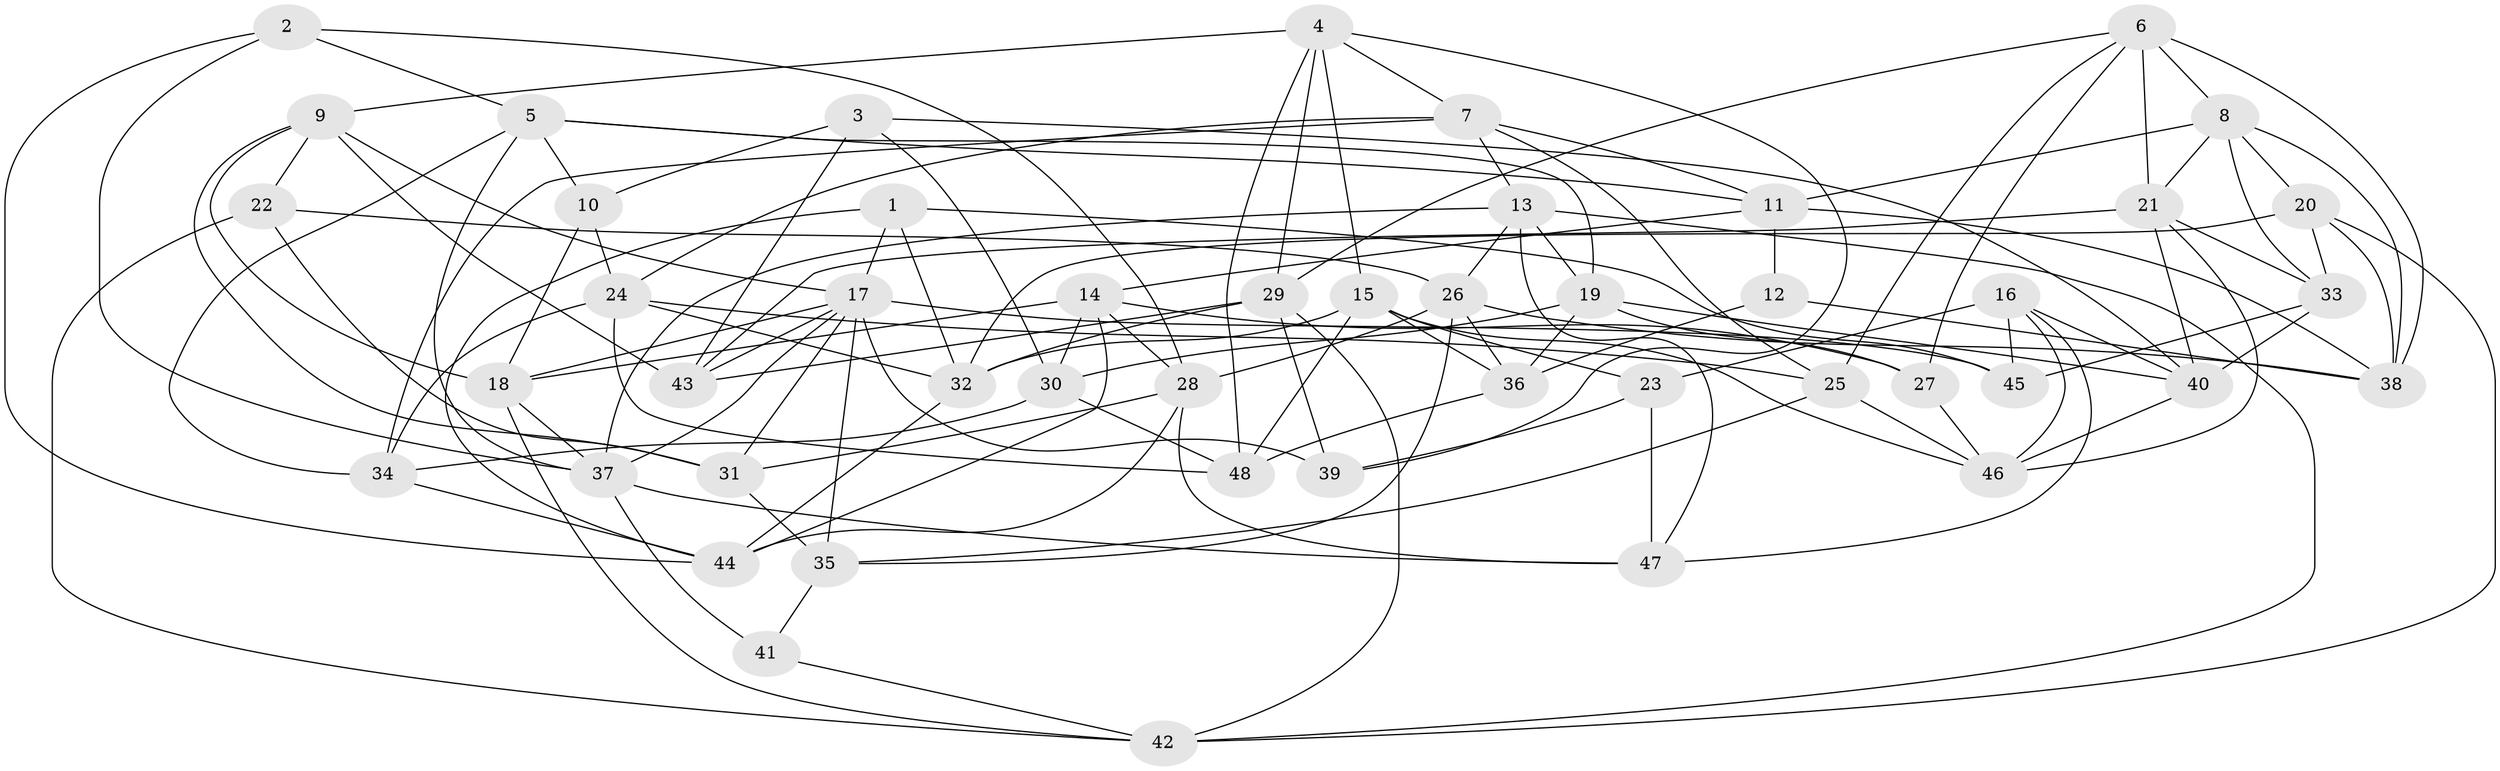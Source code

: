 // original degree distribution, {4: 1.0}
// Generated by graph-tools (version 1.1) at 2025/38/03/04/25 23:38:11]
// undirected, 48 vertices, 128 edges
graph export_dot {
  node [color=gray90,style=filled];
  1;
  2;
  3;
  4;
  5;
  6;
  7;
  8;
  9;
  10;
  11;
  12;
  13;
  14;
  15;
  16;
  17;
  18;
  19;
  20;
  21;
  22;
  23;
  24;
  25;
  26;
  27;
  28;
  29;
  30;
  31;
  32;
  33;
  34;
  35;
  36;
  37;
  38;
  39;
  40;
  41;
  42;
  43;
  44;
  45;
  46;
  47;
  48;
  1 -- 17 [weight=1.0];
  1 -- 32 [weight=1.0];
  1 -- 44 [weight=1.0];
  1 -- 45 [weight=1.0];
  2 -- 5 [weight=1.0];
  2 -- 28 [weight=1.0];
  2 -- 37 [weight=1.0];
  2 -- 44 [weight=1.0];
  3 -- 10 [weight=1.0];
  3 -- 30 [weight=2.0];
  3 -- 40 [weight=1.0];
  3 -- 43 [weight=2.0];
  4 -- 7 [weight=1.0];
  4 -- 9 [weight=1.0];
  4 -- 15 [weight=1.0];
  4 -- 29 [weight=1.0];
  4 -- 39 [weight=1.0];
  4 -- 48 [weight=1.0];
  5 -- 10 [weight=1.0];
  5 -- 11 [weight=1.0];
  5 -- 19 [weight=1.0];
  5 -- 34 [weight=1.0];
  5 -- 37 [weight=1.0];
  6 -- 8 [weight=1.0];
  6 -- 21 [weight=1.0];
  6 -- 25 [weight=1.0];
  6 -- 27 [weight=1.0];
  6 -- 29 [weight=1.0];
  6 -- 38 [weight=1.0];
  7 -- 11 [weight=1.0];
  7 -- 13 [weight=1.0];
  7 -- 24 [weight=1.0];
  7 -- 25 [weight=1.0];
  7 -- 34 [weight=1.0];
  8 -- 11 [weight=1.0];
  8 -- 20 [weight=1.0];
  8 -- 21 [weight=1.0];
  8 -- 33 [weight=1.0];
  8 -- 38 [weight=1.0];
  9 -- 17 [weight=1.0];
  9 -- 18 [weight=1.0];
  9 -- 22 [weight=1.0];
  9 -- 31 [weight=1.0];
  9 -- 43 [weight=1.0];
  10 -- 18 [weight=1.0];
  10 -- 24 [weight=1.0];
  11 -- 12 [weight=1.0];
  11 -- 14 [weight=1.0];
  11 -- 38 [weight=1.0];
  12 -- 36 [weight=2.0];
  12 -- 38 [weight=1.0];
  13 -- 19 [weight=1.0];
  13 -- 26 [weight=1.0];
  13 -- 37 [weight=1.0];
  13 -- 42 [weight=1.0];
  13 -- 47 [weight=1.0];
  14 -- 18 [weight=1.0];
  14 -- 27 [weight=1.0];
  14 -- 28 [weight=1.0];
  14 -- 30 [weight=1.0];
  14 -- 44 [weight=1.0];
  15 -- 23 [weight=1.0];
  15 -- 32 [weight=1.0];
  15 -- 36 [weight=1.0];
  15 -- 46 [weight=1.0];
  15 -- 48 [weight=1.0];
  16 -- 23 [weight=2.0];
  16 -- 40 [weight=1.0];
  16 -- 45 [weight=1.0];
  16 -- 46 [weight=1.0];
  16 -- 47 [weight=1.0];
  17 -- 18 [weight=1.0];
  17 -- 31 [weight=1.0];
  17 -- 35 [weight=1.0];
  17 -- 37 [weight=1.0];
  17 -- 39 [weight=1.0];
  17 -- 43 [weight=1.0];
  17 -- 45 [weight=2.0];
  18 -- 37 [weight=1.0];
  18 -- 42 [weight=1.0];
  19 -- 27 [weight=1.0];
  19 -- 30 [weight=1.0];
  19 -- 36 [weight=1.0];
  19 -- 40 [weight=1.0];
  20 -- 32 [weight=2.0];
  20 -- 33 [weight=1.0];
  20 -- 38 [weight=1.0];
  20 -- 42 [weight=1.0];
  21 -- 33 [weight=1.0];
  21 -- 40 [weight=1.0];
  21 -- 43 [weight=1.0];
  21 -- 46 [weight=1.0];
  22 -- 26 [weight=1.0];
  22 -- 31 [weight=1.0];
  22 -- 42 [weight=1.0];
  23 -- 39 [weight=1.0];
  23 -- 47 [weight=2.0];
  24 -- 25 [weight=2.0];
  24 -- 32 [weight=2.0];
  24 -- 34 [weight=2.0];
  24 -- 48 [weight=2.0];
  25 -- 35 [weight=1.0];
  25 -- 46 [weight=1.0];
  26 -- 28 [weight=1.0];
  26 -- 35 [weight=1.0];
  26 -- 36 [weight=1.0];
  26 -- 38 [weight=1.0];
  27 -- 46 [weight=1.0];
  28 -- 31 [weight=1.0];
  28 -- 44 [weight=1.0];
  28 -- 47 [weight=1.0];
  29 -- 32 [weight=1.0];
  29 -- 39 [weight=1.0];
  29 -- 42 [weight=1.0];
  29 -- 43 [weight=1.0];
  30 -- 34 [weight=1.0];
  30 -- 48 [weight=1.0];
  31 -- 35 [weight=2.0];
  32 -- 44 [weight=1.0];
  33 -- 40 [weight=1.0];
  33 -- 45 [weight=2.0];
  34 -- 44 [weight=1.0];
  35 -- 41 [weight=1.0];
  36 -- 48 [weight=1.0];
  37 -- 41 [weight=2.0];
  37 -- 47 [weight=1.0];
  40 -- 46 [weight=1.0];
  41 -- 42 [weight=1.0];
}
